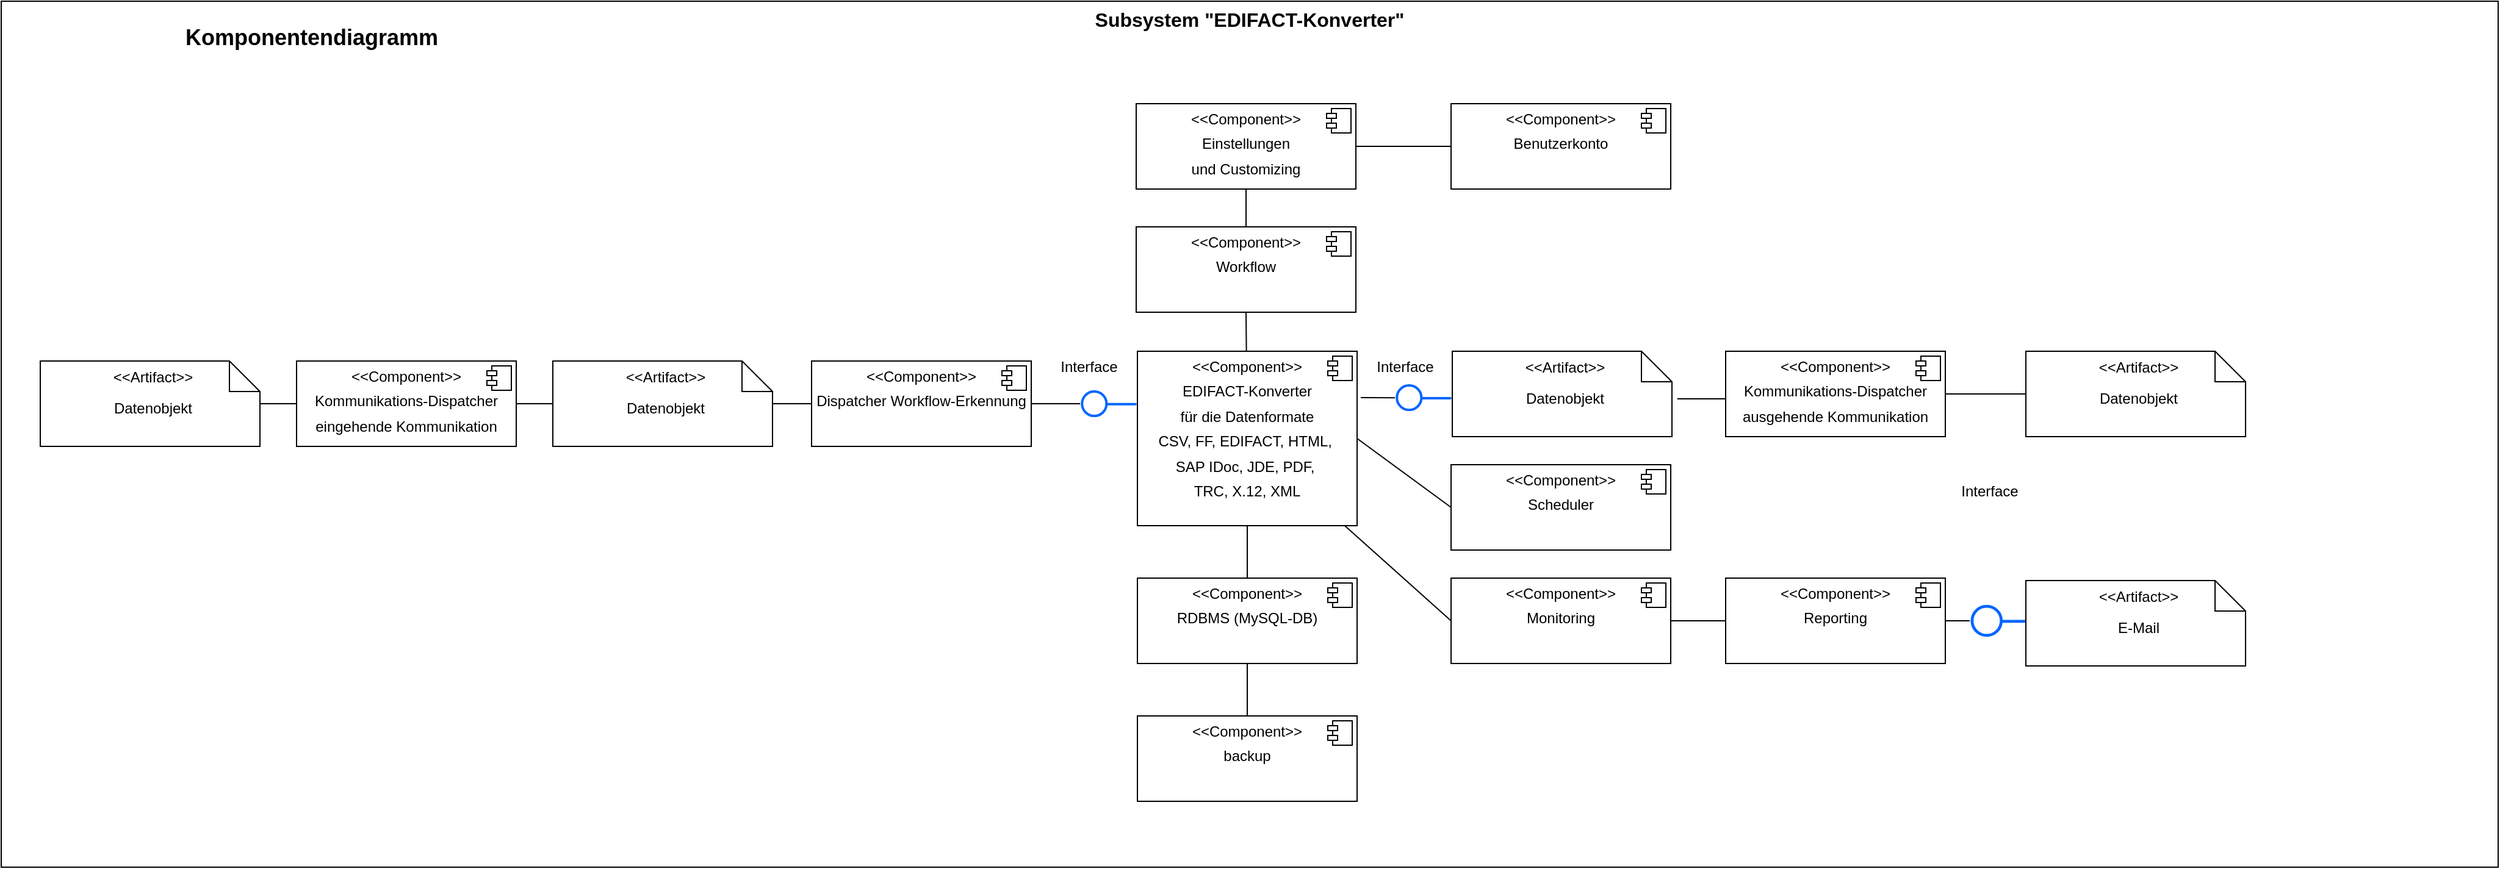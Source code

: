 <mxfile version="17.2.4" type="device"><diagram id="QjNjoe9z6QleJJcIfpzm" name="Seite-1"><mxGraphModel dx="4382" dy="3357" grid="1" gridSize="10" guides="1" tooltips="1" connect="1" arrows="1" fold="1" page="1" pageScale="1" pageWidth="827" pageHeight="1169" math="0" shadow="0"><root><mxCell id="0"/><mxCell id="1" parent="0"/><mxCell id="vFSxRSRgnRlP0eTOkqDe-92" value="&lt;p style=&quot;margin: 6px 0px 0px ; text-align: center ; font-size: 16px&quot;&gt;&lt;b&gt;Subsystem &lt;font&gt;&quot;&lt;/font&gt;&lt;/b&gt;&lt;b style=&quot;&quot;&gt;EDIFACT-Konverter&quot;&lt;/b&gt;&lt;/p&gt;" style="align=left;overflow=fill;html=1;dropTarget=0;fontColor=#000000;" parent="1" vertex="1"><mxGeometry x="-524" y="-80" width="2046" height="710" as="geometry"/></mxCell><mxCell id="vFSxRSRgnRlP0eTOkqDe-31" value="" style="edgeStyle=none;rounded=0;orthogonalLoop=1;jettySize=auto;html=1;endArrow=none;endFill=0;" parent="1" target="W8Vgu76qvDJkNmkZ7PKU-6" edge="1"><mxGeometry relative="1" as="geometry"><mxPoint x="260" y="-955" as="sourcePoint"/></mxGeometry></mxCell><mxCell id="vFSxRSRgnRlP0eTOkqDe-32" style="edgeStyle=none;rounded=0;orthogonalLoop=1;jettySize=auto;html=1;entryX=-0.005;entryY=0.619;entryDx=0;entryDy=0;entryPerimeter=0;endArrow=none;endFill=0;" parent="1" target="W8Vgu76qvDJkNmkZ7PKU-10" edge="1"><mxGeometry relative="1" as="geometry"><mxPoint x="514" y="-954.716" as="sourcePoint"/></mxGeometry></mxCell><mxCell id="BMP821mJh8FzuQ1PyHeo-3" value="" style="rounded=0;orthogonalLoop=1;jettySize=auto;html=1;endArrow=none;endFill=0;entryX=1;entryY=0.5;entryDx=0;entryDy=0;" edge="1" parent="1" source="W8Vgu76qvDJkNmkZ7PKU-12" target="W8Vgu76qvDJkNmkZ7PKU-115"><mxGeometry relative="1" as="geometry"/></mxCell><mxCell id="W8Vgu76qvDJkNmkZ7PKU-12" value="&lt;p style=&quot;margin: 6px 0px 0px;&quot;&gt;&lt;span&gt;&amp;lt;&amp;lt;Component&amp;gt;&amp;gt;&lt;br&gt;&lt;/span&gt;&lt;/p&gt;&lt;p style=&quot;margin: 6px 0px 0px;&quot;&gt;&lt;span&gt;Benutzerkonto&lt;/span&gt;&lt;/p&gt;" style="align=center;overflow=fill;html=1;dropTarget=0;fontStyle=0" parent="1" vertex="1"><mxGeometry x="664" y="4" width="180" height="70" as="geometry"/></mxCell><mxCell id="W8Vgu76qvDJkNmkZ7PKU-13" value="" style="shape=component;jettyWidth=8;jettyHeight=4;" parent="W8Vgu76qvDJkNmkZ7PKU-12" vertex="1"><mxGeometry x="1" width="20" height="20" relative="1" as="geometry"><mxPoint x="-24" y="4" as="offset"/></mxGeometry></mxCell><mxCell id="W8Vgu76qvDJkNmkZ7PKU-14" value="&lt;p style=&quot;margin: 6px 0px 0px;&quot;&gt;&lt;span&gt;&amp;lt;&amp;lt;Component&amp;gt;&amp;gt;&lt;br&gt;&lt;/span&gt;&lt;/p&gt;&lt;p style=&quot;margin: 6px 0px 0px;&quot;&gt;&lt;span&gt;Workflow&lt;/span&gt;&lt;/p&gt;" style="align=center;overflow=fill;html=1;dropTarget=0;fontStyle=0" parent="1" vertex="1"><mxGeometry x="406" y="105" width="180" height="70" as="geometry"/></mxCell><mxCell id="W8Vgu76qvDJkNmkZ7PKU-15" value="" style="shape=component;jettyWidth=8;jettyHeight=4;" parent="W8Vgu76qvDJkNmkZ7PKU-14" vertex="1"><mxGeometry x="1" width="20" height="20" relative="1" as="geometry"><mxPoint x="-24" y="4" as="offset"/></mxGeometry></mxCell><mxCell id="BMP821mJh8FzuQ1PyHeo-4" style="edgeStyle=none;rounded=0;orthogonalLoop=1;jettySize=auto;html=1;entryX=0.5;entryY=1;entryDx=0;entryDy=0;endArrow=none;endFill=0;" edge="1" parent="1" source="W8Vgu76qvDJkNmkZ7PKU-22" target="W8Vgu76qvDJkNmkZ7PKU-14"><mxGeometry relative="1" as="geometry"/></mxCell><mxCell id="BMP821mJh8FzuQ1PyHeo-31" style="edgeStyle=none;rounded=0;orthogonalLoop=1;jettySize=auto;html=1;entryX=0;entryY=0.5;entryDx=0;entryDy=0;endArrow=none;endFill=0;" edge="1" parent="1" source="W8Vgu76qvDJkNmkZ7PKU-22" target="BMP821mJh8FzuQ1PyHeo-11"><mxGeometry relative="1" as="geometry"/></mxCell><mxCell id="W8Vgu76qvDJkNmkZ7PKU-22" value="&lt;p style=&quot;margin: 6px 0px 0px&quot;&gt;&lt;span&gt;&amp;lt;&amp;lt;Component&amp;gt;&amp;gt;&lt;br&gt;&lt;/span&gt;&lt;/p&gt;&lt;p style=&quot;margin: 6px 0px 0px&quot;&gt;&lt;span&gt;EDIFACT-Konverter&lt;/span&gt;&lt;/p&gt;&lt;p style=&quot;margin: 6px 0px 0px&quot;&gt;&lt;span&gt;für die Datenformate&lt;/span&gt;&lt;/p&gt;&lt;p style=&quot;margin: 6px 0px 0px&quot;&gt;&lt;span&gt;CSV, FF, EDIFACT, HTML,&amp;nbsp;&lt;/span&gt;&lt;/p&gt;&lt;p style=&quot;margin: 6px 0px 0px&quot;&gt;&lt;span&gt;SAP IDoc,&amp;nbsp;&lt;/span&gt;&lt;span&gt;JDE, PDF,&amp;nbsp;&lt;/span&gt;&lt;/p&gt;&lt;p style=&quot;margin: 6px 0px 0px&quot;&gt;&lt;span&gt;TRC, X.12, XML&lt;/span&gt;&lt;/p&gt;" style="align=center;overflow=fill;html=1;dropTarget=0;fontStyle=0" parent="1" vertex="1"><mxGeometry x="407" y="207" width="180" height="143" as="geometry"/></mxCell><mxCell id="W8Vgu76qvDJkNmkZ7PKU-23" value="" style="shape=component;jettyWidth=8;jettyHeight=4;" parent="W8Vgu76qvDJkNmkZ7PKU-22" vertex="1"><mxGeometry x="1" width="20" height="20" relative="1" as="geometry"><mxPoint x="-24" y="4" as="offset"/></mxGeometry></mxCell><mxCell id="BMP821mJh8FzuQ1PyHeo-7" value="" style="edgeStyle=none;rounded=0;orthogonalLoop=1;jettySize=auto;html=1;endArrow=none;endFill=0;entryX=0.5;entryY=1;entryDx=0;entryDy=0;" edge="1" parent="1" source="W8Vgu76qvDJkNmkZ7PKU-27" target="W8Vgu76qvDJkNmkZ7PKU-22"><mxGeometry relative="1" as="geometry"/></mxCell><mxCell id="W8Vgu76qvDJkNmkZ7PKU-27" value="&lt;p style=&quot;margin: 6px 0px 0px&quot;&gt;&lt;span&gt;&amp;lt;&amp;lt;Component&amp;gt;&amp;gt;&lt;br&gt;&lt;/span&gt;&lt;/p&gt;&lt;p style=&quot;margin: 6px 0px 0px&quot;&gt;&lt;span&gt;RDBMS (MySQL-DB)&lt;/span&gt;&lt;/p&gt;" style="align=center;overflow=fill;html=1;dropTarget=0;fontStyle=0" parent="1" vertex="1"><mxGeometry x="407" y="393" width="180" height="70" as="geometry"/></mxCell><mxCell id="W8Vgu76qvDJkNmkZ7PKU-28" value="" style="shape=component;jettyWidth=8;jettyHeight=4;" parent="W8Vgu76qvDJkNmkZ7PKU-27" vertex="1"><mxGeometry x="1" width="20" height="20" relative="1" as="geometry"><mxPoint x="-24" y="4" as="offset"/></mxGeometry></mxCell><mxCell id="BMP821mJh8FzuQ1PyHeo-15" value="" style="edgeStyle=none;rounded=0;orthogonalLoop=1;jettySize=auto;html=1;endArrow=none;endFill=0;entryX=1;entryY=0.5;entryDx=0;entryDy=0;" edge="1" parent="1" source="W8Vgu76qvDJkNmkZ7PKU-35" target="BMP821mJh8FzuQ1PyHeo-11"><mxGeometry relative="1" as="geometry"/></mxCell><mxCell id="W8Vgu76qvDJkNmkZ7PKU-35" value="&lt;p style=&quot;margin: 6px 0px 0px;&quot;&gt;&lt;span&gt;&amp;lt;&amp;lt;Component&amp;gt;&amp;gt;&lt;br&gt;&lt;/span&gt;&lt;/p&gt;&lt;p style=&quot;margin: 6px 0px 0px;&quot;&gt;&lt;span&gt;Reporting&lt;/span&gt;&lt;/p&gt;" style="align=center;overflow=fill;html=1;dropTarget=0;fontStyle=0" parent="1" vertex="1"><mxGeometry x="889" y="393" width="180" height="70" as="geometry"/></mxCell><mxCell id="W8Vgu76qvDJkNmkZ7PKU-36" value="" style="shape=component;jettyWidth=8;jettyHeight=4;" parent="W8Vgu76qvDJkNmkZ7PKU-35" vertex="1"><mxGeometry x="1" width="20" height="20" relative="1" as="geometry"><mxPoint x="-24" y="4" as="offset"/></mxGeometry></mxCell><mxCell id="vFSxRSRgnRlP0eTOkqDe-68" style="rounded=0;orthogonalLoop=1;jettySize=auto;html=1;entryX=0.5;entryY=0;entryDx=0;entryDy=0;endArrow=none;endFill=0;" parent="1" source="W8Vgu76qvDJkNmkZ7PKU-27" target="W8Vgu76qvDJkNmkZ7PKU-88" edge="1"><mxGeometry relative="1" as="geometry"><mxPoint x="546" y="133" as="sourcePoint"/></mxGeometry></mxCell><mxCell id="W8Vgu76qvDJkNmkZ7PKU-88" value="&lt;p style=&quot;margin: 6px 0px 0px;&quot;&gt;&lt;span&gt;&amp;lt;&amp;lt;Component&amp;gt;&amp;gt;&lt;br&gt;&lt;/span&gt;&lt;/p&gt;&lt;p style=&quot;margin: 6px 0px 0px;&quot;&gt;&lt;span&gt;backup&lt;/span&gt;&lt;/p&gt;" style="align=center;overflow=fill;html=1;dropTarget=0;fontStyle=0" parent="1" vertex="1"><mxGeometry x="407" y="506" width="180" height="70" as="geometry"/></mxCell><mxCell id="W8Vgu76qvDJkNmkZ7PKU-89" value="" style="shape=component;jettyWidth=8;jettyHeight=4;" parent="W8Vgu76qvDJkNmkZ7PKU-88" vertex="1"><mxGeometry x="1" width="20" height="20" relative="1" as="geometry"><mxPoint x="-24" y="4" as="offset"/></mxGeometry></mxCell><mxCell id="vFSxRSRgnRlP0eTOkqDe-25" value="" style="edgeStyle=none;rounded=0;orthogonalLoop=1;jettySize=auto;html=1;endArrow=none;endFill=0;" parent="1" source="W8Vgu76qvDJkNmkZ7PKU-115" target="W8Vgu76qvDJkNmkZ7PKU-14" edge="1"><mxGeometry relative="1" as="geometry"/></mxCell><mxCell id="W8Vgu76qvDJkNmkZ7PKU-115" value="&lt;p style=&quot;margin: 6px 0px 0px;&quot;&gt;&lt;span&gt;&amp;lt;&amp;lt;Component&amp;gt;&amp;gt;&lt;br&gt;&lt;/span&gt;&lt;/p&gt;&lt;p style=&quot;margin: 6px 0px 0px;&quot;&gt;&lt;span&gt;Einstellungen&lt;/span&gt;&lt;/p&gt;&lt;p style=&quot;margin: 6px 0px 0px;&quot;&gt;&lt;span&gt;und Customizing&lt;/span&gt;&lt;/p&gt;" style="align=center;overflow=fill;html=1;dropTarget=0;fontStyle=0" parent="1" vertex="1"><mxGeometry x="406" y="4" width="180" height="70" as="geometry"/></mxCell><mxCell id="W8Vgu76qvDJkNmkZ7PKU-116" value="" style="shape=component;jettyWidth=8;jettyHeight=4;" parent="W8Vgu76qvDJkNmkZ7PKU-115" vertex="1"><mxGeometry x="1" width="20" height="20" relative="1" as="geometry"><mxPoint x="-24" y="4" as="offset"/></mxGeometry></mxCell><mxCell id="vFSxRSRgnRlP0eTOkqDe-16" style="edgeStyle=none;rounded=0;orthogonalLoop=1;jettySize=auto;html=1;endArrow=none;endFill=0;exitX=1;exitY=0.5;exitDx=0;exitDy=0;" parent="1" source="vFSxRSRgnRlP0eTOkqDe-2" edge="1"><mxGeometry relative="1" as="geometry"><mxPoint x="320" y="250" as="targetPoint"/></mxGeometry></mxCell><mxCell id="vFSxRSRgnRlP0eTOkqDe-2" value="" style="aspect=fixed;perimeter=ellipsePerimeter;html=1;align=center;shadow=0;dashed=0;spacingTop=3;image;image=img/lib/active_directory/interface.svg;rotation=-180;" parent="1" vertex="1"><mxGeometry x="360" y="238.96" width="47" height="22.09" as="geometry"/></mxCell><mxCell id="vFSxRSRgnRlP0eTOkqDe-18" value="Interface" style="text;html=1;align=center;verticalAlign=middle;resizable=0;points=[];autosize=1;strokeColor=none;fillColor=none;" parent="1" vertex="1"><mxGeometry x="337" y="210.01" width="60" height="20" as="geometry"/></mxCell><mxCell id="BMP821mJh8FzuQ1PyHeo-46" value="" style="edgeStyle=none;rounded=0;orthogonalLoop=1;jettySize=auto;html=1;fontColor=#000000;endArrow=none;endFill=0;entryX=1;entryY=0.5;entryDx=0;entryDy=0;" edge="1" parent="1" source="vFSxRSRgnRlP0eTOkqDe-46" target="W8Vgu76qvDJkNmkZ7PKU-35"><mxGeometry relative="1" as="geometry"/></mxCell><mxCell id="vFSxRSRgnRlP0eTOkqDe-46" value="" style="aspect=fixed;perimeter=ellipsePerimeter;html=1;align=center;shadow=0;dashed=0;spacingTop=3;image;image=img/lib/active_directory/interface.svg;rotation=-180;" parent="1" vertex="1"><mxGeometry x="1089" y="414.84" width="56" height="26.32" as="geometry"/></mxCell><mxCell id="vFSxRSRgnRlP0eTOkqDe-55" value="E-Mail" style="shape=note2;boundedLbl=1;whiteSpace=wrap;html=1;size=25;verticalAlign=top;align=center;spacingLeft=5;fontStyle=0" parent="1" vertex="1"><mxGeometry x="1135" y="395" width="180" height="70" as="geometry"/></mxCell><mxCell id="vFSxRSRgnRlP0eTOkqDe-56" value="&lt;&lt;Artifact&gt;&gt;" style="resizeWidth=1;part=1;strokeColor=none;fillColor=none;align=center;spacingLeft=5;" parent="vFSxRSRgnRlP0eTOkqDe-55" vertex="1"><mxGeometry width="180" height="25" relative="1" as="geometry"/></mxCell><mxCell id="vFSxRSRgnRlP0eTOkqDe-62" style="edgeStyle=orthogonalEdgeStyle;rounded=0;orthogonalLoop=1;jettySize=auto;html=1;exitX=1;exitY=0.5;exitDx=0;exitDy=0;entryX=1;entryY=0.75;entryDx=0;entryDy=0;endArrow=none;endFill=0;" parent="1" source="W8Vgu76qvDJkNmkZ7PKU-14" target="W8Vgu76qvDJkNmkZ7PKU-14" edge="1"><mxGeometry relative="1" as="geometry"/></mxCell><mxCell id="vFSxRSRgnRlP0eTOkqDe-80" value="Interface" style="text;html=1;align=center;verticalAlign=middle;resizable=0;points=[];autosize=1;strokeColor=none;fillColor=none;" parent="1" vertex="1"><mxGeometry x="1075" y="312.0" width="60" height="20" as="geometry"/></mxCell><mxCell id="qx9gH7r4G3TE-SnFIi8H-9" value="&lt;font style=&quot;font-size: 18px&quot;&gt;&lt;b&gt;Komponentendiagramm&lt;/b&gt;&lt;/font&gt;" style="text;html=1;align=center;verticalAlign=middle;resizable=0;points=[];autosize=1;strokeColor=none;fillColor=none;" parent="1" vertex="1"><mxGeometry x="-380" y="-60" width="220" height="20" as="geometry"/></mxCell><mxCell id="qx9gH7r4G3TE-SnFIi8H-10" value="Interface" style="text;html=1;align=center;verticalAlign=middle;resizable=0;points=[];autosize=1;strokeColor=none;fillColor=none;" parent="1" vertex="1"><mxGeometry x="596" y="210.01" width="60" height="20" as="geometry"/></mxCell><mxCell id="BMP821mJh8FzuQ1PyHeo-11" value="&lt;p style=&quot;margin: 6px 0px 0px;&quot;&gt;&lt;span&gt;&amp;lt;&amp;lt;Component&amp;gt;&amp;gt;&lt;br&gt;&lt;/span&gt;&lt;/p&gt;&lt;p style=&quot;margin: 6px 0px 0px;&quot;&gt;&lt;span&gt;Monitoring&lt;/span&gt;&lt;/p&gt;" style="align=center;overflow=fill;html=1;dropTarget=0;fontStyle=0" vertex="1" parent="1"><mxGeometry x="664" y="393" width="180" height="70" as="geometry"/></mxCell><mxCell id="BMP821mJh8FzuQ1PyHeo-12" value="" style="shape=component;jettyWidth=8;jettyHeight=4;" vertex="1" parent="BMP821mJh8FzuQ1PyHeo-11"><mxGeometry x="1" width="20" height="20" relative="1" as="geometry"><mxPoint x="-24" y="4" as="offset"/></mxGeometry></mxCell><mxCell id="BMP821mJh8FzuQ1PyHeo-14" style="edgeStyle=none;rounded=0;orthogonalLoop=1;jettySize=auto;html=1;exitX=0.25;exitY=1;exitDx=0;exitDy=0;endArrow=none;endFill=0;" edge="1" parent="1" source="W8Vgu76qvDJkNmkZ7PKU-35" target="W8Vgu76qvDJkNmkZ7PKU-35"><mxGeometry relative="1" as="geometry"/></mxCell><mxCell id="BMP821mJh8FzuQ1PyHeo-40" value="" style="edgeStyle=none;rounded=0;orthogonalLoop=1;jettySize=auto;html=1;endArrow=none;endFill=0;entryX=0;entryY=0.5;entryDx=0;entryDy=0;entryPerimeter=0;" edge="1" parent="1" source="BMP821mJh8FzuQ1PyHeo-16" target="BMP821mJh8FzuQ1PyHeo-38"><mxGeometry relative="1" as="geometry"/></mxCell><mxCell id="BMP821mJh8FzuQ1PyHeo-16" value="&lt;p style=&quot;margin: 6px 0px 0px;&quot;&gt;&lt;span&gt;&amp;lt;&amp;lt;Component&amp;gt;&amp;gt;&lt;br&gt;&lt;/span&gt;&lt;/p&gt;&lt;p style=&quot;margin: 6px 0px 0px;&quot;&gt;&lt;span&gt;Kommunikations-Dispatcher&lt;/span&gt;&lt;/p&gt;&lt;p style=&quot;margin: 6px 0px 0px;&quot;&gt;&lt;span&gt;eingehende Kommunikation&lt;/span&gt;&lt;/p&gt;" style="align=center;overflow=fill;html=1;dropTarget=0;fontStyle=0" vertex="1" parent="1"><mxGeometry x="-282" y="215.01" width="180" height="70" as="geometry"/></mxCell><mxCell id="BMP821mJh8FzuQ1PyHeo-17" value="" style="shape=component;jettyWidth=8;jettyHeight=4;" vertex="1" parent="BMP821mJh8FzuQ1PyHeo-16"><mxGeometry x="1" width="20" height="20" relative="1" as="geometry"><mxPoint x="-24" y="4" as="offset"/></mxGeometry></mxCell><mxCell id="BMP821mJh8FzuQ1PyHeo-43" value="" style="edgeStyle=none;rounded=0;orthogonalLoop=1;jettySize=auto;html=1;endArrow=none;endFill=0;entryX=1.024;entryY=0.558;entryDx=0;entryDy=0;entryPerimeter=0;" edge="1" parent="1" target="BMP821mJh8FzuQ1PyHeo-41"><mxGeometry relative="1" as="geometry"><mxPoint x="920" y="246" as="sourcePoint"/></mxGeometry></mxCell><mxCell id="BMP821mJh8FzuQ1PyHeo-19" value="&lt;p style=&quot;margin: 6px 0px 0px;&quot;&gt;&lt;span&gt;&amp;lt;&amp;lt;Component&amp;gt;&amp;gt;&lt;br&gt;&lt;/span&gt;&lt;/p&gt;&lt;p style=&quot;margin: 6px 0px 0px;&quot;&gt;&lt;span&gt;Kommunikations-Dispatcher&lt;/span&gt;&lt;/p&gt;&lt;p style=&quot;margin: 6px 0px 0px;&quot;&gt;&lt;span&gt;ausgehende Kommunikation&lt;/span&gt;&lt;/p&gt;" style="align=center;overflow=fill;html=1;dropTarget=0;fontStyle=0" vertex="1" parent="1"><mxGeometry x="889" y="207" width="180" height="70" as="geometry"/></mxCell><mxCell id="BMP821mJh8FzuQ1PyHeo-20" value="" style="shape=component;jettyWidth=8;jettyHeight=4;" vertex="1" parent="BMP821mJh8FzuQ1PyHeo-19"><mxGeometry x="1" width="20" height="20" relative="1" as="geometry"><mxPoint x="-24" y="4" as="offset"/></mxGeometry></mxCell><mxCell id="BMP821mJh8FzuQ1PyHeo-44" value="" style="edgeStyle=none;rounded=0;orthogonalLoop=1;jettySize=auto;html=1;endArrow=none;endFill=0;" edge="1" parent="1" source="BMP821mJh8FzuQ1PyHeo-27"><mxGeometry relative="1" as="geometry"><mxPoint x="590" y="245" as="targetPoint"/></mxGeometry></mxCell><mxCell id="BMP821mJh8FzuQ1PyHeo-27" value="" style="aspect=fixed;perimeter=ellipsePerimeter;html=1;align=center;shadow=0;dashed=0;spacingTop=3;image;image=img/lib/active_directory/interface.svg;rotation=-180;" vertex="1" parent="1"><mxGeometry x="618" y="234.02" width="47" height="22.09" as="geometry"/></mxCell><mxCell id="BMP821mJh8FzuQ1PyHeo-34" value="" style="edgeStyle=none;rounded=0;orthogonalLoop=1;jettySize=auto;html=1;endArrow=none;endFill=0;" edge="1" parent="1" source="BMP821mJh8FzuQ1PyHeo-32" target="BMP821mJh8FzuQ1PyHeo-16"><mxGeometry relative="1" as="geometry"/></mxCell><mxCell id="BMP821mJh8FzuQ1PyHeo-32" value="Datenobjekt" style="shape=note2;boundedLbl=1;whiteSpace=wrap;html=1;size=25;verticalAlign=top;align=center;spacingLeft=5;fontStyle=0" vertex="1" parent="1"><mxGeometry x="-492" y="215.01" width="180" height="70" as="geometry"/></mxCell><mxCell id="BMP821mJh8FzuQ1PyHeo-33" value="&lt;&lt;Artifact&gt;&gt;" style="resizeWidth=1;part=1;strokeColor=none;fillColor=none;align=center;spacingLeft=5;" vertex="1" parent="BMP821mJh8FzuQ1PyHeo-32"><mxGeometry width="180" height="25" relative="1" as="geometry"/></mxCell><mxCell id="BMP821mJh8FzuQ1PyHeo-45" value="" style="edgeStyle=none;rounded=0;orthogonalLoop=1;jettySize=auto;html=1;endArrow=none;endFill=0;entryX=1;entryY=0.5;entryDx=0;entryDy=0;" edge="1" parent="1" source="BMP821mJh8FzuQ1PyHeo-35" target="BMP821mJh8FzuQ1PyHeo-19"><mxGeometry relative="1" as="geometry"/></mxCell><mxCell id="BMP821mJh8FzuQ1PyHeo-35" value="Datenobjekt" style="shape=note2;boundedLbl=1;whiteSpace=wrap;html=1;size=25;verticalAlign=top;align=center;spacingLeft=5;fontStyle=0" vertex="1" parent="1"><mxGeometry x="1135" y="207" width="180" height="70" as="geometry"/></mxCell><mxCell id="BMP821mJh8FzuQ1PyHeo-36" value="&lt;&lt;Artifact&gt;&gt;" style="resizeWidth=1;part=1;strokeColor=none;fillColor=none;align=center;spacingLeft=5;" vertex="1" parent="BMP821mJh8FzuQ1PyHeo-35"><mxGeometry width="180" height="25" relative="1" as="geometry"/></mxCell><mxCell id="BMP821mJh8FzuQ1PyHeo-53" value="" style="edgeStyle=none;rounded=0;orthogonalLoop=1;jettySize=auto;html=1;fontColor=#000000;endArrow=none;endFill=0;" edge="1" parent="1" source="BMP821mJh8FzuQ1PyHeo-38" target="BMP821mJh8FzuQ1PyHeo-51"><mxGeometry relative="1" as="geometry"/></mxCell><mxCell id="BMP821mJh8FzuQ1PyHeo-38" value="Datenobjekt" style="shape=note2;boundedLbl=1;whiteSpace=wrap;html=1;size=25;verticalAlign=top;align=center;spacingLeft=5;fontStyle=0" vertex="1" parent="1"><mxGeometry x="-72" y="215.01" width="180" height="70" as="geometry"/></mxCell><mxCell id="BMP821mJh8FzuQ1PyHeo-39" value="&lt;&lt;Artifact&gt;&gt;" style="resizeWidth=1;part=1;strokeColor=none;fillColor=none;align=center;spacingLeft=5;" vertex="1" parent="BMP821mJh8FzuQ1PyHeo-38"><mxGeometry width="180" height="25" relative="1" as="geometry"/></mxCell><mxCell id="BMP821mJh8FzuQ1PyHeo-41" value="Datenobjekt" style="shape=note2;boundedLbl=1;whiteSpace=wrap;html=1;size=25;verticalAlign=top;align=center;spacingLeft=5;fontStyle=0" vertex="1" parent="1"><mxGeometry x="665" y="207" width="180" height="70" as="geometry"/></mxCell><mxCell id="BMP821mJh8FzuQ1PyHeo-42" value="&lt;&lt;Artifact&gt;&gt;" style="resizeWidth=1;part=1;strokeColor=none;fillColor=none;align=center;spacingLeft=5;" vertex="1" parent="BMP821mJh8FzuQ1PyHeo-41"><mxGeometry width="180" height="25" relative="1" as="geometry"/></mxCell><mxCell id="BMP821mJh8FzuQ1PyHeo-49" style="edgeStyle=none;rounded=0;orthogonalLoop=1;jettySize=auto;html=1;fontColor=#000000;endArrow=none;endFill=0;exitX=0;exitY=0.5;exitDx=0;exitDy=0;entryX=1;entryY=0.5;entryDx=0;entryDy=0;" edge="1" parent="1" source="BMP821mJh8FzuQ1PyHeo-47" target="W8Vgu76qvDJkNmkZ7PKU-22"><mxGeometry relative="1" as="geometry"/></mxCell><mxCell id="BMP821mJh8FzuQ1PyHeo-47" value="&lt;p style=&quot;margin: 6px 0px 0px;&quot;&gt;&lt;span&gt;&amp;lt;&amp;lt;Component&amp;gt;&amp;gt;&lt;br&gt;&lt;/span&gt;&lt;/p&gt;&lt;p style=&quot;margin: 6px 0px 0px;&quot;&gt;&lt;span&gt;Scheduler&lt;/span&gt;&lt;/p&gt;" style="align=center;overflow=fill;html=1;dropTarget=0;fontStyle=0" vertex="1" parent="1"><mxGeometry x="664" y="300" width="180" height="70" as="geometry"/></mxCell><mxCell id="BMP821mJh8FzuQ1PyHeo-48" value="" style="shape=component;jettyWidth=8;jettyHeight=4;" vertex="1" parent="BMP821mJh8FzuQ1PyHeo-47"><mxGeometry x="1" width="20" height="20" relative="1" as="geometry"><mxPoint x="-24" y="4" as="offset"/></mxGeometry></mxCell><mxCell id="BMP821mJh8FzuQ1PyHeo-51" value="&lt;p style=&quot;margin: 6px 0px 0px&quot;&gt;&lt;span&gt;&amp;lt;&amp;lt;Component&amp;gt;&amp;gt;&lt;br&gt;&lt;/span&gt;&lt;/p&gt;&lt;p style=&quot;margin: 6px 0px 0px&quot;&gt;&lt;span&gt;Dispatcher Workflow-Erkennung&lt;/span&gt;&lt;/p&gt;" style="align=center;overflow=fill;html=1;dropTarget=0;fontStyle=0" vertex="1" parent="1"><mxGeometry x="140" y="215.01" width="180" height="70" as="geometry"/></mxCell><mxCell id="BMP821mJh8FzuQ1PyHeo-52" value="" style="shape=component;jettyWidth=8;jettyHeight=4;" vertex="1" parent="BMP821mJh8FzuQ1PyHeo-51"><mxGeometry x="1" width="20" height="20" relative="1" as="geometry"><mxPoint x="-24" y="4" as="offset"/></mxGeometry></mxCell></root></mxGraphModel></diagram></mxfile>